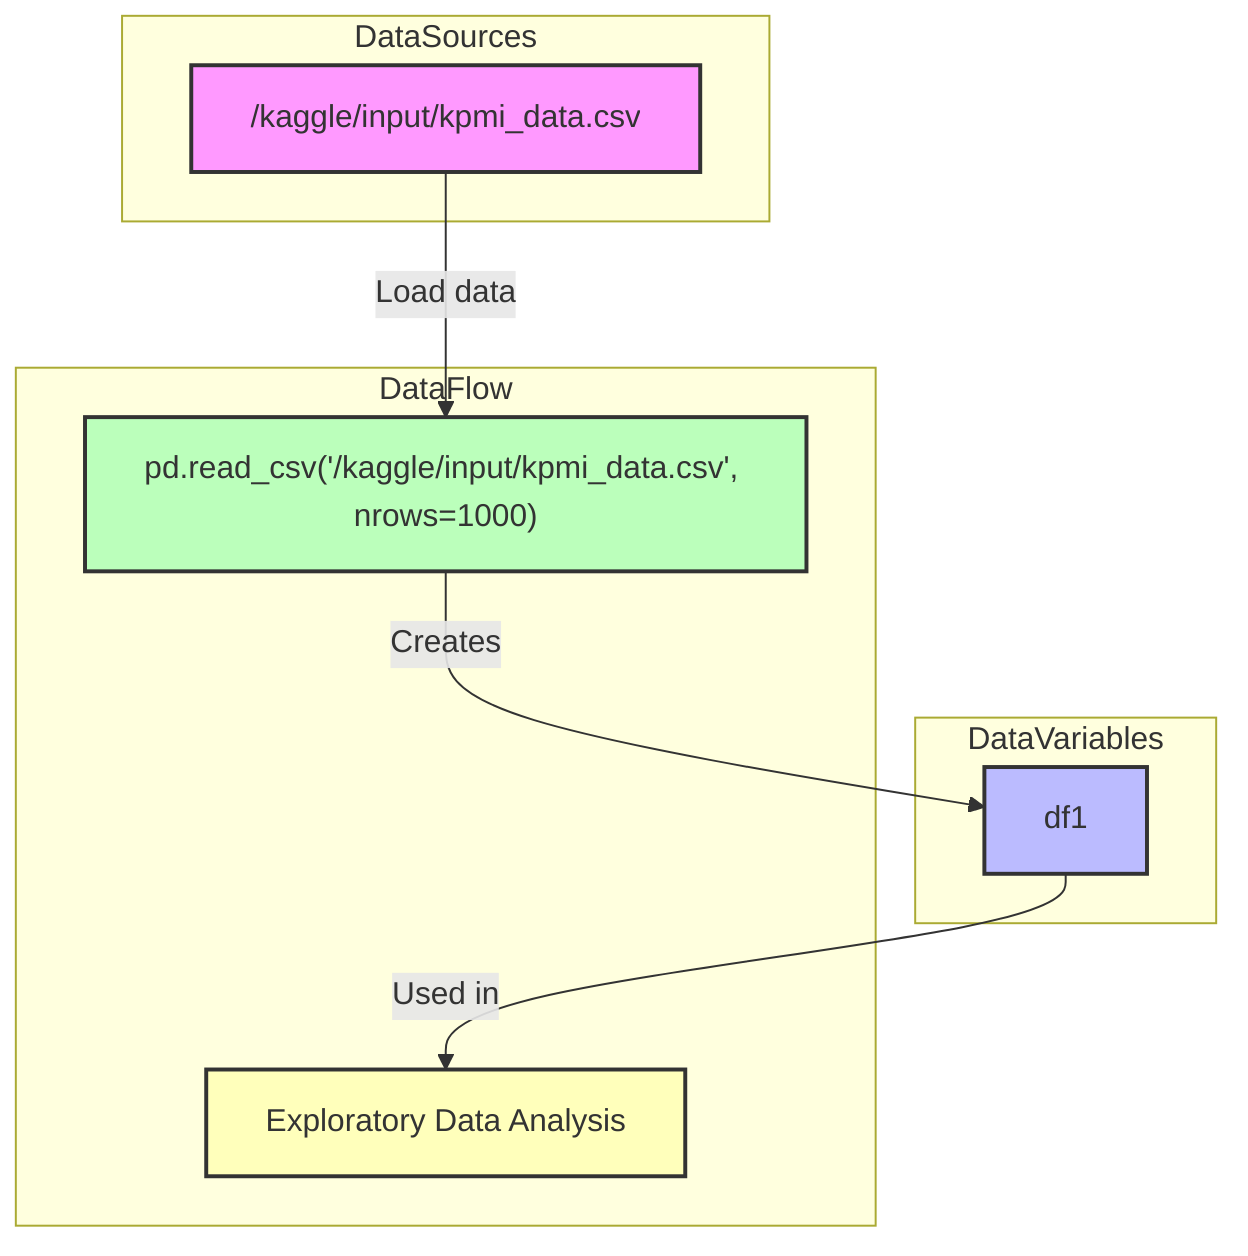 flowchart TD
    subgraph DataSources
        A["/kaggle/input/kpmi_data.csv"]:::classA
    end

    subgraph DataVariables
        B["df1"]:::classB
    end

    subgraph DataFlow
        C["pd.read_csv('/kaggle/input/kpmi_data.csv', nrows=1000)"]:::classC
        D["Exploratory Data Analysis"]:::classD
    end

    style A fill:#f9f,stroke:#333,stroke-width:2px;
    style B fill:#bbf,stroke:#333,stroke-width:2px;
    style C fill:#bfb,stroke:#333,stroke-width:2px;
    style D fill:#ffb,stroke:#333,stroke-width:2px;

    %% Data Source Node
    A -- Load data --> C
    %% DataFrame creation
    C -- Creates --> B
    %% DataFrame usage
    B -- Used in --> D